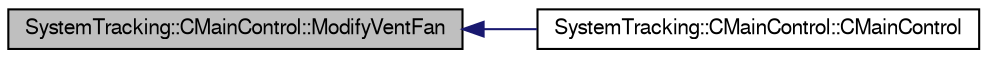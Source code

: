 digraph G
{
  edge [fontname="FreeSans",fontsize="10",labelfontname="FreeSans",labelfontsize="10"];
  node [fontname="FreeSans",fontsize="10",shape=record];
  rankdir="LR";
  Node1 [label="SystemTracking::CMainControl::ModifyVentFan",height=0.2,width=0.4,color="black", fillcolor="grey75", style="filled" fontcolor="black"];
  Node1 -> Node2 [dir="back",color="midnightblue",fontsize="10",style="solid"];
  Node2 [label="SystemTracking::CMainControl::CMainControl",height=0.2,width=0.4,color="black", fillcolor="white", style="filled",URL="$classSystemTracking_1_1CMainControl.html#a71967298fb2e9f843c8e58051883e6e4",tooltip="Default constructor."];
}
